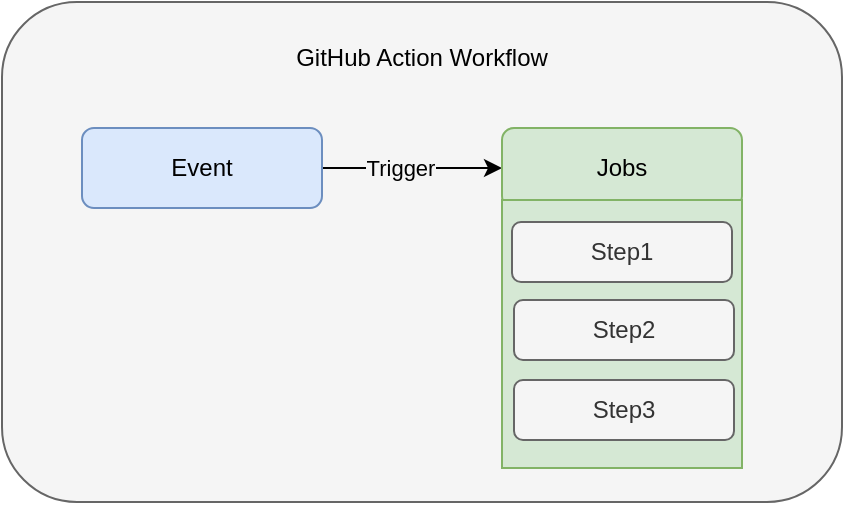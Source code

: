 <mxfile version="20.3.0" type="device"><diagram id="d8rW8--UFh2mcZZTIWxp" name="第 1 页"><mxGraphModel dx="1106" dy="793" grid="1" gridSize="10" guides="1" tooltips="1" connect="1" arrows="1" fold="1" page="1" pageScale="1" pageWidth="827" pageHeight="1169" math="0" shadow="0"><root><mxCell id="0"/><mxCell id="1" parent="0"/><mxCell id="A-ivHjAqD-5rKcije5qN-13" value="" style="rounded=1;whiteSpace=wrap;html=1;strokeColor=#666666;fillColor=#f5f5f5;fontColor=#333333;" vertex="1" parent="1"><mxGeometry x="80" y="237" width="420" height="250" as="geometry"/></mxCell><mxCell id="A-ivHjAqD-5rKcije5qN-2" style="edgeStyle=orthogonalEdgeStyle;rounded=0;orthogonalLoop=1;jettySize=auto;html=1;exitX=1;exitY=0.5;exitDx=0;exitDy=0;entryX=0;entryY=0.5;entryDx=0;entryDy=0;" edge="1" parent="1" source="A-ivHjAqD-5rKcije5qN-1" target="A-ivHjAqD-5rKcije5qN-3"><mxGeometry relative="1" as="geometry"><mxPoint x="330" y="330" as="targetPoint"/></mxGeometry></mxCell><mxCell id="A-ivHjAqD-5rKcije5qN-12" value="Trigger" style="edgeLabel;html=1;align=center;verticalAlign=middle;resizable=0;points=[];labelBackgroundColor=#F5F5F5;" vertex="1" connectable="0" parent="A-ivHjAqD-5rKcije5qN-2"><mxGeometry x="-0.133" relative="1" as="geometry"><mxPoint as="offset"/></mxGeometry></mxCell><mxCell id="A-ivHjAqD-5rKcije5qN-1" value="Event" style="rounded=1;whiteSpace=wrap;html=1;fillColor=#dae8fc;strokeColor=#6c8ebf;" vertex="1" parent="1"><mxGeometry x="120" y="300" width="120" height="40" as="geometry"/></mxCell><mxCell id="A-ivHjAqD-5rKcije5qN-3" value="Jobs" style="rounded=1;whiteSpace=wrap;html=1;fillColor=#d5e8d4;strokeColor=#82b366;" vertex="1" parent="1"><mxGeometry x="330" y="300" width="120" height="40" as="geometry"/></mxCell><mxCell id="A-ivHjAqD-5rKcije5qN-5" value="" style="rounded=0;whiteSpace=wrap;html=1;fillColor=#d5e8d4;strokeColor=#82b366;" vertex="1" parent="1"><mxGeometry x="330" y="336" width="120" height="134" as="geometry"/></mxCell><mxCell id="A-ivHjAqD-5rKcije5qN-7" value="Step1" style="rounded=1;whiteSpace=wrap;html=1;strokeColor=#666666;fillColor=#f5f5f5;fontColor=#333333;" vertex="1" parent="1"><mxGeometry x="335" y="347" width="110" height="30" as="geometry"/></mxCell><mxCell id="A-ivHjAqD-5rKcije5qN-8" value="Step2" style="rounded=1;whiteSpace=wrap;html=1;strokeColor=#666666;fillColor=#f5f5f5;fontColor=#333333;" vertex="1" parent="1"><mxGeometry x="336" y="386" width="110" height="30" as="geometry"/></mxCell><mxCell id="A-ivHjAqD-5rKcije5qN-9" value="Step3" style="rounded=1;whiteSpace=wrap;html=1;strokeColor=#666666;fillColor=#f5f5f5;fontColor=#333333;" vertex="1" parent="1"><mxGeometry x="336" y="426" width="110" height="30" as="geometry"/></mxCell><mxCell id="A-ivHjAqD-5rKcije5qN-14" value="GitHub Action Workflow" style="text;html=1;strokeColor=none;fillColor=none;align=center;verticalAlign=middle;whiteSpace=wrap;rounded=0;" vertex="1" parent="1"><mxGeometry x="215" y="250" width="150" height="30" as="geometry"/></mxCell></root></mxGraphModel></diagram></mxfile>